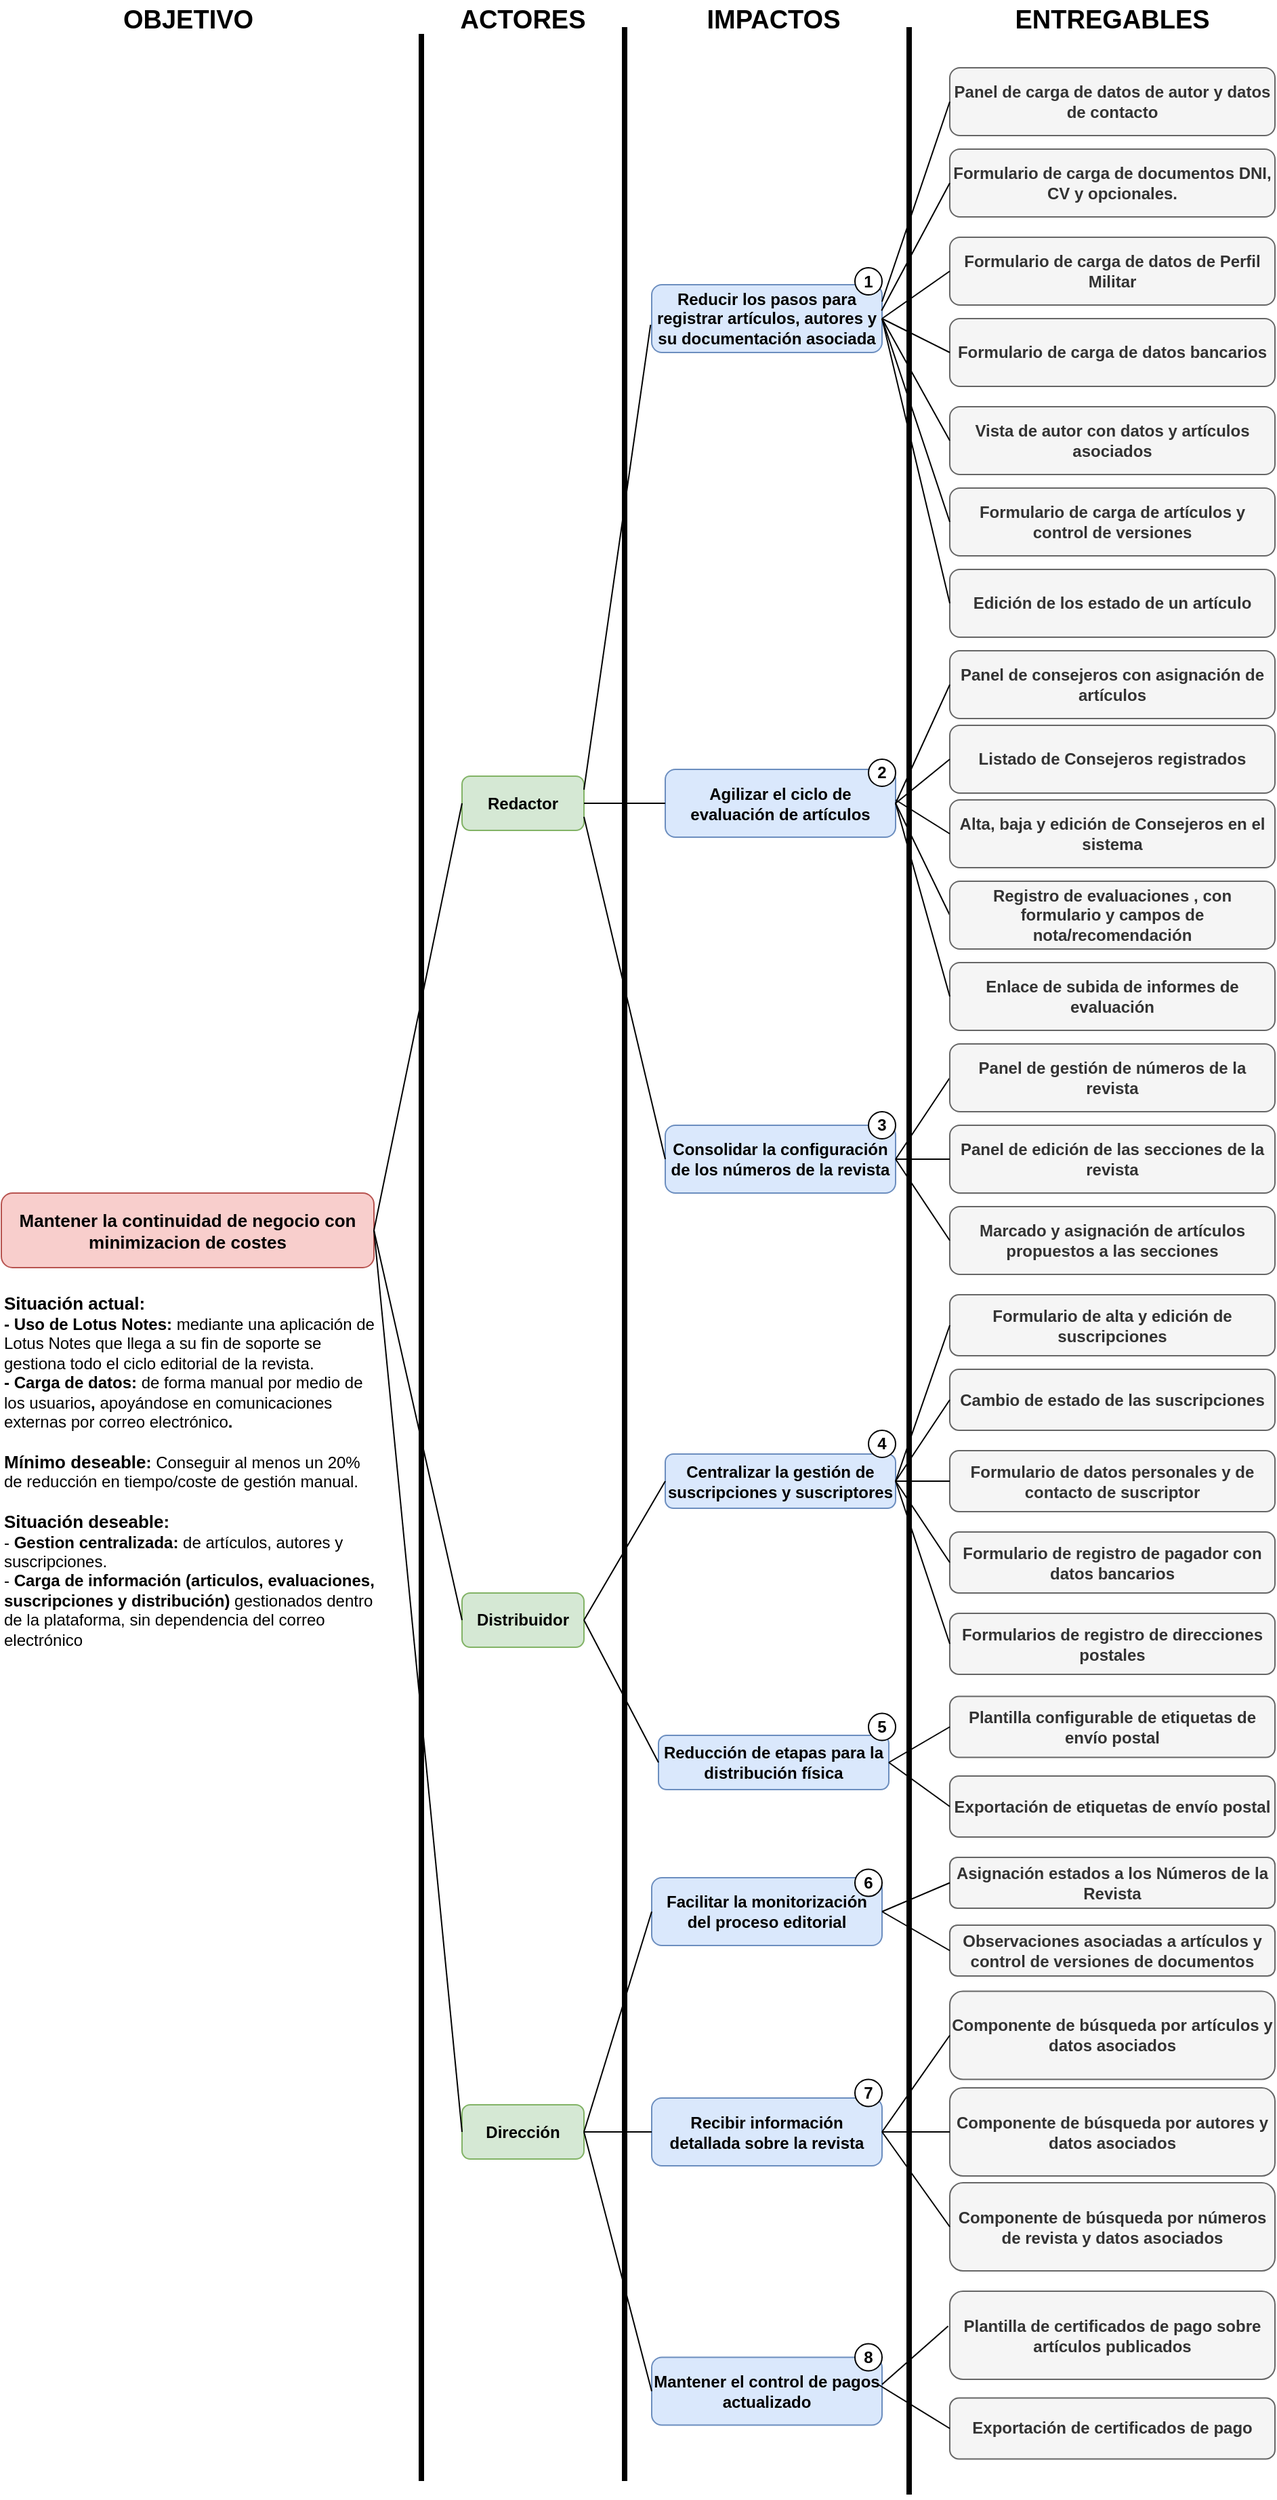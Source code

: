 <mxfile version="28.0.6">
  <diagram name="Página-1" id="cSd-_wRobqRKL74ayYy6">
    <mxGraphModel dx="2593" dy="1747" grid="1" gridSize="10" guides="1" tooltips="1" connect="1" arrows="1" fold="1" page="1" pageScale="1" pageWidth="827" pageHeight="1169" math="0" shadow="0">
      <root>
        <mxCell id="0" />
        <mxCell id="1" parent="0" />
        <mxCell id="NgBLxMBELUggTvaBQ7se-1" value="&lt;b&gt;Mantener la continuidad de negocio con minimizacion de costes&lt;/b&gt;" style="rounded=1;whiteSpace=wrap;html=1;fillColor=#f8cecc;strokeColor=#b85450;fontSize=13;" parent="1" vertex="1">
          <mxGeometry x="380" y="930" width="275" height="55" as="geometry" />
        </mxCell>
        <mxCell id="NgBLxMBELUggTvaBQ7se-2" value="Redactor" style="rounded=1;whiteSpace=wrap;html=1;fontStyle=1;fillColor=#d5e8d4;strokeColor=#82b366;" parent="1" vertex="1">
          <mxGeometry x="720" y="622.5" width="90" height="40" as="geometry" />
        </mxCell>
        <mxCell id="NgBLxMBELUggTvaBQ7se-3" value="Dirección" style="rounded=1;whiteSpace=wrap;html=1;fontStyle=1;fillColor=#d5e8d4;strokeColor=#82b366;" parent="1" vertex="1">
          <mxGeometry x="720" y="1602.5" width="90" height="40" as="geometry" />
        </mxCell>
        <mxCell id="NgBLxMBELUggTvaBQ7se-4" value="Agilizar el ciclo de evaluación de artículos" style="rounded=1;whiteSpace=wrap;html=1;fontStyle=1;fillColor=#dae8fc;strokeColor=#6c8ebf;" parent="1" vertex="1">
          <mxGeometry x="870" y="617.5" width="170" height="50" as="geometry" />
        </mxCell>
        <mxCell id="NgBLxMBELUggTvaBQ7se-5" value="Consolidar la configuración de los números de la revista" style="rounded=1;whiteSpace=wrap;html=1;fontStyle=1;fillColor=#dae8fc;strokeColor=#6c8ebf;" parent="1" vertex="1">
          <mxGeometry x="870" y="880" width="170" height="50" as="geometry" />
        </mxCell>
        <mxCell id="NgBLxMBELUggTvaBQ7se-6" value="Reducir los pasos para registrar artículos, autores y su documentación asociada" style="rounded=1;whiteSpace=wrap;html=1;fontStyle=1;fillColor=#dae8fc;strokeColor=#6c8ebf;" parent="1" vertex="1">
          <mxGeometry x="860" y="260" width="170" height="50" as="geometry" />
        </mxCell>
        <mxCell id="NgBLxMBELUggTvaBQ7se-7" value="Centralizar la gestión de suscripciones y suscriptores" style="rounded=1;whiteSpace=wrap;html=1;fontStyle=1;fillColor=#dae8fc;strokeColor=#6c8ebf;" parent="1" vertex="1">
          <mxGeometry x="870" y="1122.5" width="170" height="40" as="geometry" />
        </mxCell>
        <mxCell id="NgBLxMBELUggTvaBQ7se-8" value="Facilitar la monitorización del proceso editorial" style="rounded=1;whiteSpace=wrap;html=1;fontStyle=1;fillColor=#dae8fc;strokeColor=#6c8ebf;" parent="1" vertex="1">
          <mxGeometry x="860" y="1435" width="170" height="50" as="geometry" />
        </mxCell>
        <mxCell id="NgBLxMBELUggTvaBQ7se-9" value="Recibir información detallada sobre la revista" style="rounded=1;whiteSpace=wrap;html=1;fontStyle=1;fillColor=#dae8fc;strokeColor=#6c8ebf;" parent="1" vertex="1">
          <mxGeometry x="860" y="1597.5" width="170" height="50" as="geometry" />
        </mxCell>
        <mxCell id="NgBLxMBELUggTvaBQ7se-10" value="Panel de&amp;nbsp;carga de datos de autor y datos de contacto" style="rounded=1;whiteSpace=wrap;html=1;fontStyle=1;fillColor=#f5f5f5;fontColor=#333333;strokeColor=#666666;" parent="1" vertex="1">
          <mxGeometry x="1080" y="100" width="240" height="50" as="geometry" />
        </mxCell>
        <mxCell id="NgBLxMBELUggTvaBQ7se-12" value="Formulario de carga de documentos DNI, CV y opcionales." style="rounded=1;whiteSpace=wrap;html=1;fontStyle=1;align=center;fillColor=#f5f5f5;fontColor=#333333;strokeColor=#666666;" parent="1" vertex="1">
          <mxGeometry x="1080" y="160" width="240" height="50" as="geometry" />
        </mxCell>
        <mxCell id="NgBLxMBELUggTvaBQ7se-13" value="Componente de búsqueda por artículos y datos asociados" style="rounded=1;whiteSpace=wrap;html=1;fontStyle=1;fillColor=#f5f5f5;fontColor=#333333;strokeColor=#666666;" parent="1" vertex="1">
          <mxGeometry x="1080" y="1518.75" width="240" height="65" as="geometry" />
        </mxCell>
        <mxCell id="NgBLxMBELUggTvaBQ7se-14" value="Asignación estados a los Números de la Revista" style="rounded=1;whiteSpace=wrap;html=1;fontStyle=1;fillColor=#f5f5f5;fontColor=#333333;strokeColor=#666666;" parent="1" vertex="1">
          <mxGeometry x="1080" y="1420" width="240" height="37.5" as="geometry" />
        </mxCell>
        <mxCell id="NgBLxMBELUggTvaBQ7se-16" value="Distribuidor" style="rounded=1;whiteSpace=wrap;html=1;fontStyle=1;fillColor=#d5e8d4;strokeColor=#82b366;" parent="1" vertex="1">
          <mxGeometry x="720" y="1225" width="90" height="40" as="geometry" />
        </mxCell>
        <mxCell id="NgBLxMBELUggTvaBQ7se-17" value="Formulario de alta y edición de suscripciones" style="rounded=1;whiteSpace=wrap;html=1;fontStyle=1;fillColor=#f5f5f5;fontColor=#333333;strokeColor=#666666;" parent="1" vertex="1">
          <mxGeometry x="1080" y="1005" width="240" height="45" as="geometry" />
        </mxCell>
        <mxCell id="NgBLxMBELUggTvaBQ7se-18" value="" style="endArrow=none;html=1;rounded=0;exitX=1;exitY=0.5;exitDx=0;exitDy=0;entryX=0;entryY=0.5;entryDx=0;entryDy=0;" parent="1" source="NgBLxMBELUggTvaBQ7se-1" target="NgBLxMBELUggTvaBQ7se-2" edge="1">
          <mxGeometry width="50" height="50" relative="1" as="geometry">
            <mxPoint x="900" y="380" as="sourcePoint" />
            <mxPoint x="950" y="330" as="targetPoint" />
          </mxGeometry>
        </mxCell>
        <mxCell id="NgBLxMBELUggTvaBQ7se-19" value="" style="endArrow=none;html=1;rounded=0;exitX=1;exitY=0.25;exitDx=0;exitDy=0;entryX=-0.005;entryY=0.592;entryDx=0;entryDy=0;entryPerimeter=0;" parent="1" source="NgBLxMBELUggTvaBQ7se-2" target="NgBLxMBELUggTvaBQ7se-6" edge="1">
          <mxGeometry width="50" height="50" relative="1" as="geometry">
            <mxPoint x="900" y="380" as="sourcePoint" />
            <mxPoint x="950" y="330" as="targetPoint" />
          </mxGeometry>
        </mxCell>
        <mxCell id="NgBLxMBELUggTvaBQ7se-20" value="" style="endArrow=none;html=1;rounded=0;exitX=1;exitY=0.25;exitDx=0;exitDy=0;entryX=0;entryY=0.5;entryDx=0;entryDy=0;" parent="1" source="NgBLxMBELUggTvaBQ7se-6" target="NgBLxMBELUggTvaBQ7se-10" edge="1">
          <mxGeometry width="50" height="50" relative="1" as="geometry">
            <mxPoint x="900" y="380" as="sourcePoint" />
            <mxPoint x="950" y="330" as="targetPoint" />
          </mxGeometry>
        </mxCell>
        <mxCell id="NgBLxMBELUggTvaBQ7se-21" value="" style="endArrow=none;html=1;rounded=0;exitX=0.998;exitY=0.383;exitDx=0;exitDy=0;entryX=0;entryY=0.5;entryDx=0;entryDy=0;exitPerimeter=0;" parent="1" source="NgBLxMBELUggTvaBQ7se-6" target="NgBLxMBELUggTvaBQ7se-12" edge="1">
          <mxGeometry width="50" height="50" relative="1" as="geometry">
            <mxPoint x="900" y="380" as="sourcePoint" />
            <mxPoint x="950" y="330" as="targetPoint" />
          </mxGeometry>
        </mxCell>
        <mxCell id="NgBLxMBELUggTvaBQ7se-22" value="" style="endArrow=none;html=1;rounded=0;exitX=1;exitY=0.5;exitDx=0;exitDy=0;entryX=0;entryY=0.5;entryDx=0;entryDy=0;" parent="1" source="NgBLxMBELUggTvaBQ7se-9" target="NgBLxMBELUggTvaBQ7se-13" edge="1">
          <mxGeometry width="50" height="50" relative="1" as="geometry">
            <mxPoint x="900" y="1577.5" as="sourcePoint" />
            <mxPoint x="950" y="1527.5" as="targetPoint" />
          </mxGeometry>
        </mxCell>
        <mxCell id="NgBLxMBELUggTvaBQ7se-23" value="" style="endArrow=none;html=1;rounded=0;exitX=1;exitY=0.5;exitDx=0;exitDy=0;entryX=0;entryY=0.5;entryDx=0;entryDy=0;" parent="1" source="NgBLxMBELUggTvaBQ7se-8" target="NgBLxMBELUggTvaBQ7se-14" edge="1">
          <mxGeometry width="50" height="50" relative="1" as="geometry">
            <mxPoint x="900" y="1416.25" as="sourcePoint" />
            <mxPoint x="950" y="1366.25" as="targetPoint" />
          </mxGeometry>
        </mxCell>
        <mxCell id="NgBLxMBELUggTvaBQ7se-24" value="" style="endArrow=none;html=1;rounded=0;exitX=1;exitY=0.5;exitDx=0;exitDy=0;entryX=0;entryY=0.5;entryDx=0;entryDy=0;" parent="1" source="NgBLxMBELUggTvaBQ7se-3" target="NgBLxMBELUggTvaBQ7se-9" edge="1">
          <mxGeometry width="50" height="50" relative="1" as="geometry">
            <mxPoint x="890" y="1047.5" as="sourcePoint" />
            <mxPoint x="940" y="997.5" as="targetPoint" />
          </mxGeometry>
        </mxCell>
        <mxCell id="NgBLxMBELUggTvaBQ7se-25" value="" style="endArrow=none;html=1;rounded=0;exitX=1;exitY=0.5;exitDx=0;exitDy=0;entryX=0;entryY=0.5;entryDx=0;entryDy=0;" parent="1" source="NgBLxMBELUggTvaBQ7se-3" target="NgBLxMBELUggTvaBQ7se-8" edge="1">
          <mxGeometry width="50" height="50" relative="1" as="geometry">
            <mxPoint x="890" y="1047.5" as="sourcePoint" />
            <mxPoint x="940" y="997.5" as="targetPoint" />
          </mxGeometry>
        </mxCell>
        <mxCell id="NgBLxMBELUggTvaBQ7se-26" value="" style="endArrow=none;html=1;rounded=0;exitX=1;exitY=0.5;exitDx=0;exitDy=0;entryX=0;entryY=0.5;entryDx=0;entryDy=0;" parent="1" source="NgBLxMBELUggTvaBQ7se-16" target="NgBLxMBELUggTvaBQ7se-7" edge="1">
          <mxGeometry width="50" height="50" relative="1" as="geometry">
            <mxPoint x="900" y="900" as="sourcePoint" />
            <mxPoint x="950" y="850" as="targetPoint" />
          </mxGeometry>
        </mxCell>
        <mxCell id="NgBLxMBELUggTvaBQ7se-27" value="" style="endArrow=none;html=1;rounded=0;exitX=1;exitY=0.5;exitDx=0;exitDy=0;entryX=0;entryY=0.5;entryDx=0;entryDy=0;" parent="1" source="NgBLxMBELUggTvaBQ7se-7" target="NgBLxMBELUggTvaBQ7se-17" edge="1">
          <mxGeometry width="50" height="50" relative="1" as="geometry">
            <mxPoint x="910" y="1100" as="sourcePoint" />
            <mxPoint x="960" y="1050" as="targetPoint" />
          </mxGeometry>
        </mxCell>
        <mxCell id="NgBLxMBELUggTvaBQ7se-28" value="" style="endArrow=none;html=1;rounded=0;exitX=1;exitY=0.75;exitDx=0;exitDy=0;entryX=0;entryY=0.5;entryDx=0;entryDy=0;" parent="1" source="NgBLxMBELUggTvaBQ7se-2" target="NgBLxMBELUggTvaBQ7se-5" edge="1">
          <mxGeometry width="50" height="50" relative="1" as="geometry">
            <mxPoint x="900" y="380" as="sourcePoint" />
            <mxPoint x="950" y="330" as="targetPoint" />
          </mxGeometry>
        </mxCell>
        <mxCell id="NgBLxMBELUggTvaBQ7se-29" value="" style="endArrow=none;html=1;rounded=0;exitX=1;exitY=0.5;exitDx=0;exitDy=0;entryX=0;entryY=0.5;entryDx=0;entryDy=0;" parent="1" source="NgBLxMBELUggTvaBQ7se-5" target="pvU-2DZ_yvHuzhMmbwo7-5" edge="1">
          <mxGeometry width="50" height="50" relative="1" as="geometry">
            <mxPoint x="910" y="1100" as="sourcePoint" />
            <mxPoint x="1090.0" y="1030" as="targetPoint" />
          </mxGeometry>
        </mxCell>
        <mxCell id="NgBLxMBELUggTvaBQ7se-30" value="" style="endArrow=none;html=1;rounded=0;exitX=1;exitY=0.5;exitDx=0;exitDy=0;entryX=0;entryY=0.5;entryDx=0;entryDy=0;" parent="1" source="NgBLxMBELUggTvaBQ7se-4" target="pvU-2DZ_yvHuzhMmbwo7-15" edge="1">
          <mxGeometry width="50" height="50" relative="1" as="geometry">
            <mxPoint x="910" y="740" as="sourcePoint" />
            <mxPoint x="1090.0" y="610" as="targetPoint" />
          </mxGeometry>
        </mxCell>
        <mxCell id="NgBLxMBELUggTvaBQ7se-31" value="" style="endArrow=none;html=1;rounded=0;exitX=1;exitY=0.5;exitDx=0;exitDy=0;entryX=0;entryY=0.5;entryDx=0;entryDy=0;" parent="1" source="NgBLxMBELUggTvaBQ7se-1" target="NgBLxMBELUggTvaBQ7se-16" edge="1">
          <mxGeometry width="50" height="50" relative="1" as="geometry">
            <mxPoint x="900" y="380" as="sourcePoint" />
            <mxPoint x="950" y="330" as="targetPoint" />
          </mxGeometry>
        </mxCell>
        <mxCell id="NgBLxMBELUggTvaBQ7se-32" value="" style="endArrow=none;html=1;rounded=0;exitX=1;exitY=0.5;exitDx=0;exitDy=0;entryX=0;entryY=0.5;entryDx=0;entryDy=0;" parent="1" source="NgBLxMBELUggTvaBQ7se-1" target="NgBLxMBELUggTvaBQ7se-3" edge="1">
          <mxGeometry width="50" height="50" relative="1" as="geometry">
            <mxPoint x="900" y="380" as="sourcePoint" />
            <mxPoint x="950" y="330" as="targetPoint" />
          </mxGeometry>
        </mxCell>
        <mxCell id="NgBLxMBELUggTvaBQ7se-33" value="ACTORES" style="text;html=1;align=center;verticalAlign=middle;whiteSpace=wrap;rounded=0;fontSize=19;fontStyle=1" parent="1" vertex="1">
          <mxGeometry x="735" y="50" width="60" height="30" as="geometry" />
        </mxCell>
        <mxCell id="NgBLxMBELUggTvaBQ7se-34" value="IMPACTOS" style="text;html=1;align=center;verticalAlign=middle;whiteSpace=wrap;rounded=0;fontSize=19;fontStyle=1" parent="1" vertex="1">
          <mxGeometry x="920" y="50" width="60" height="30" as="geometry" />
        </mxCell>
        <mxCell id="NgBLxMBELUggTvaBQ7se-35" value="ENTREGABLES" style="text;html=1;align=center;verticalAlign=middle;whiteSpace=wrap;rounded=0;fontSize=19;fontStyle=1" parent="1" vertex="1">
          <mxGeometry x="1170" y="50" width="60" height="30" as="geometry" />
        </mxCell>
        <mxCell id="NgBLxMBELUggTvaBQ7se-36" value="OBJETIVO" style="text;html=1;align=center;verticalAlign=middle;whiteSpace=wrap;rounded=0;fontSize=19;fontStyle=1" parent="1" vertex="1">
          <mxGeometry x="487.5" y="50" width="60" height="30" as="geometry" />
        </mxCell>
        <mxCell id="NgBLxMBELUggTvaBQ7se-37" value="" style="endArrow=none;html=1;rounded=0;exitX=1;exitY=0.5;exitDx=0;exitDy=0;entryX=0;entryY=0.5;entryDx=0;entryDy=0;" parent="1" source="NgBLxMBELUggTvaBQ7se-2" target="NgBLxMBELUggTvaBQ7se-4" edge="1">
          <mxGeometry width="50" height="50" relative="1" as="geometry">
            <mxPoint x="900" y="380" as="sourcePoint" />
            <mxPoint x="950" y="330" as="targetPoint" />
          </mxGeometry>
        </mxCell>
        <mxCell id="NgBLxMBELUggTvaBQ7se-38" value="" style="endArrow=none;html=1;rounded=0;strokeWidth=4;" parent="1" edge="1">
          <mxGeometry width="50" height="50" relative="1" as="geometry">
            <mxPoint x="690" y="1880" as="sourcePoint" />
            <mxPoint x="690" y="75" as="targetPoint" />
          </mxGeometry>
        </mxCell>
        <mxCell id="NgBLxMBELUggTvaBQ7se-39" value="" style="endArrow=none;html=1;rounded=0;strokeWidth=4;" parent="1" edge="1">
          <mxGeometry width="50" height="50" relative="1" as="geometry">
            <mxPoint x="840" y="1880" as="sourcePoint" />
            <mxPoint x="840" y="70" as="targetPoint" />
          </mxGeometry>
        </mxCell>
        <mxCell id="NgBLxMBELUggTvaBQ7se-40" value="" style="endArrow=none;html=1;rounded=0;strokeWidth=4;" parent="1" edge="1">
          <mxGeometry width="50" height="50" relative="1" as="geometry">
            <mxPoint x="1050" y="1890" as="sourcePoint" />
            <mxPoint x="1050" y="70" as="targetPoint" />
          </mxGeometry>
        </mxCell>
        <mxCell id="NgBLxMBELUggTvaBQ7se-41" value="&lt;div&gt;&lt;b&gt;&lt;br&gt;&lt;/b&gt;&lt;/div&gt;&lt;div style=&quot;font-weight: bold;&quot;&gt;&lt;b&gt;&lt;font style=&quot;font-size: 13px;&quot;&gt;Situación actual:&lt;/font&gt;&lt;/b&gt;&lt;/div&gt;&lt;div style=&quot;&quot;&gt;&lt;b style=&quot;background-color: transparent; color: light-dark(rgb(0, 0, 0), rgb(255, 255, 255));&quot;&gt;- Uso de Lotus Notes: &lt;/b&gt;&lt;span style=&quot;background-color: transparent; color: light-dark(rgb(0, 0, 0), rgb(255, 255, 255));&quot;&gt;mediante una aplicación de Lotus Notes que llega a su fin de soporte se gestiona todo el ciclo editorial de la revista.&lt;/span&gt;&lt;br&gt;&lt;b style=&quot;background-color: transparent; color: light-dark(rgb(0, 0, 0), rgb(255, 255, 255));&quot;&gt;- Carga de datos: &lt;/b&gt;&lt;span style=&quot;background-color: transparent; color: light-dark(rgb(0, 0, 0), rgb(255, 255, 255));&quot;&gt;de forma manual por medio de los usuarios&lt;/span&gt;&lt;b style=&quot;background-color: transparent; color: light-dark(rgb(0, 0, 0), rgb(255, 255, 255));&quot;&gt;,&amp;nbsp;&lt;/b&gt;&lt;span style=&quot;background-color: transparent; color: light-dark(rgb(0, 0, 0), rgb(255, 255, 255));&quot;&gt;apoyándose en comunicaciones externas por correo electrónico&lt;/span&gt;&lt;b style=&quot;background-color: transparent; color: light-dark(rgb(0, 0, 0), rgb(255, 255, 255));&quot;&gt;.&lt;/b&gt;&lt;/div&gt;&lt;div style=&quot;&quot;&gt;&lt;span style=&quot;background-color: transparent; color: light-dark(rgb(0, 0, 0), rgb(255, 255, 255));&quot;&gt;&lt;br&gt;&lt;/span&gt;&lt;/div&gt;&lt;b&gt;&lt;font style=&quot;font-size: 13px;&quot;&gt;Mínimo deseable&lt;/font&gt;:&lt;/b&gt;&amp;nbsp;Conseguir al menos un &lt;span data-end=&quot;1153&quot; data-start=&quot;1099&quot;&gt;20% de reducción en tiempo/coste de gestión manual&lt;/span&gt;.&lt;div&gt;&lt;br&gt;&lt;div&gt;&lt;b&gt;&lt;font style=&quot;font-size: 13px;&quot;&gt;Situación deseable:&lt;/font&gt;&lt;/b&gt;&lt;/div&gt;&lt;div&gt;&lt;span style=&quot;background-color: transparent; color: light-dark(rgb(0, 0, 0), rgb(255, 255, 255));&quot;&gt;- &lt;b&gt;Gestion centralizada:&lt;/b&gt; de artículos, autores y suscripciones.&lt;/span&gt;&lt;br&gt;&lt;span style=&quot;background-color: transparent; color: light-dark(rgb(0, 0, 0), rgb(255, 255, 255));&quot;&gt;-&amp;nbsp;&lt;/span&gt;&lt;span style=&quot;background-color: transparent; color: light-dark(rgb(0, 0, 0), rgb(255, 255, 255));&quot;&gt;&lt;b&gt;Carga de información (articulos, evaluaciones, suscripciones y distribución)&lt;/b&gt; gestionados dentro de la plataforma, sin dependencia del correo electrónico&lt;/span&gt;&lt;br&gt;&lt;/div&gt;&lt;/div&gt;" style="text;html=1;align=left;verticalAlign=middle;whiteSpace=wrap;rounded=0;" parent="1" vertex="1">
          <mxGeometry x="380" y="1000" width="280" height="255" as="geometry" />
        </mxCell>
        <mxCell id="NgBLxMBELUggTvaBQ7se-42" value="&lt;b&gt;&lt;font&gt;4&lt;/font&gt;&lt;/b&gt;" style="ellipse;whiteSpace=wrap;html=1;" parent="1" vertex="1">
          <mxGeometry x="1020" y="1105" width="20" height="20" as="geometry" />
        </mxCell>
        <mxCell id="NgBLxMBELUggTvaBQ7se-43" value="&lt;b&gt;&lt;font&gt;1&lt;/font&gt;&lt;/b&gt;" style="ellipse;whiteSpace=wrap;html=1;" parent="1" vertex="1">
          <mxGeometry x="1010" y="247.5" width="20" height="20" as="geometry" />
        </mxCell>
        <mxCell id="NgBLxMBELUggTvaBQ7se-44" value="&lt;b&gt;&lt;font&gt;2&lt;/font&gt;&lt;/b&gt;" style="ellipse;whiteSpace=wrap;html=1;" parent="1" vertex="1">
          <mxGeometry x="1020" y="610" width="20" height="20" as="geometry" />
        </mxCell>
        <mxCell id="NgBLxMBELUggTvaBQ7se-45" value="&lt;b&gt;&lt;font&gt;3&lt;/font&gt;&lt;/b&gt;" style="ellipse;whiteSpace=wrap;html=1;" parent="1" vertex="1">
          <mxGeometry x="1020" y="870" width="20" height="20" as="geometry" />
        </mxCell>
        <mxCell id="NgBLxMBELUggTvaBQ7se-46" value="&lt;b&gt;&lt;font&gt;6&lt;/font&gt;&lt;/b&gt;" style="ellipse;whiteSpace=wrap;html=1;" parent="1" vertex="1">
          <mxGeometry x="1010" y="1428.75" width="20" height="20" as="geometry" />
        </mxCell>
        <mxCell id="NgBLxMBELUggTvaBQ7se-47" value="&lt;b&gt;7&lt;/b&gt;" style="ellipse;whiteSpace=wrap;html=1;" parent="1" vertex="1">
          <mxGeometry x="1010" y="1583.75" width="20" height="20" as="geometry" />
        </mxCell>
        <mxCell id="NgBLxMBELUggTvaBQ7se-48" value="Reducción de etapas para la distribución física" style="rounded=1;whiteSpace=wrap;html=1;fontStyle=1;fillColor=#dae8fc;strokeColor=#6c8ebf;" parent="1" vertex="1">
          <mxGeometry x="865" y="1330" width="170" height="40" as="geometry" />
        </mxCell>
        <mxCell id="NgBLxMBELUggTvaBQ7se-49" value="&lt;b&gt;&lt;font&gt;5&lt;/font&gt;&lt;/b&gt;" style="ellipse;whiteSpace=wrap;html=1;" parent="1" vertex="1">
          <mxGeometry x="1020" y="1313.75" width="20" height="20" as="geometry" />
        </mxCell>
        <mxCell id="NgBLxMBELUggTvaBQ7se-50" value="" style="endArrow=none;html=1;rounded=0;exitX=1;exitY=0.5;exitDx=0;exitDy=0;entryX=0;entryY=0.5;entryDx=0;entryDy=0;" parent="1" source="NgBLxMBELUggTvaBQ7se-16" target="NgBLxMBELUggTvaBQ7se-48" edge="1">
          <mxGeometry width="50" height="50" relative="1" as="geometry">
            <mxPoint x="1360" y="1040" as="sourcePoint" />
            <mxPoint x="1410" y="990" as="targetPoint" />
          </mxGeometry>
        </mxCell>
        <mxCell id="NgBLxMBELUggTvaBQ7se-51" value="Plantilla configurable de etiquetas de envío postal" style="rounded=1;whiteSpace=wrap;html=1;fontStyle=1;fillColor=#f5f5f5;fontColor=#333333;strokeColor=#666666;" parent="1" vertex="1">
          <mxGeometry x="1080" y="1301.25" width="240" height="45" as="geometry" />
        </mxCell>
        <mxCell id="NgBLxMBELUggTvaBQ7se-52" value="" style="endArrow=none;html=1;rounded=0;exitX=1;exitY=0.5;exitDx=0;exitDy=0;entryX=0;entryY=0.5;entryDx=0;entryDy=0;" parent="1" source="NgBLxMBELUggTvaBQ7se-48" target="NgBLxMBELUggTvaBQ7se-51" edge="1">
          <mxGeometry width="50" height="50" relative="1" as="geometry">
            <mxPoint x="1070" y="1328.75" as="sourcePoint" />
            <mxPoint x="1120" y="1328.75" as="targetPoint" />
          </mxGeometry>
        </mxCell>
        <mxCell id="NgBLxMBELUggTvaBQ7se-53" value="Plantilla de certificados de pago sobre artículos publicados" style="rounded=1;whiteSpace=wrap;html=1;fontStyle=1;fillColor=#f5f5f5;fontColor=#333333;strokeColor=#666666;" parent="1" vertex="1">
          <mxGeometry x="1080" y="1740" width="240" height="65" as="geometry" />
        </mxCell>
        <mxCell id="NgBLxMBELUggTvaBQ7se-54" value="Mantener el control de pagos actualizado" style="rounded=1;whiteSpace=wrap;html=1;fontStyle=1;fillColor=#dae8fc;strokeColor=#6c8ebf;" parent="1" vertex="1">
          <mxGeometry x="860" y="1788.75" width="170" height="50" as="geometry" />
        </mxCell>
        <mxCell id="NgBLxMBELUggTvaBQ7se-55" value="" style="endArrow=none;html=1;rounded=0;exitX=1;exitY=0.5;exitDx=0;exitDy=0;entryX=0;entryY=0.5;entryDx=0;entryDy=0;" parent="1" source="NgBLxMBELUggTvaBQ7se-3" target="NgBLxMBELUggTvaBQ7se-54" edge="1">
          <mxGeometry width="50" height="50" relative="1" as="geometry">
            <mxPoint x="810" y="1393.25" as="sourcePoint" />
            <mxPoint x="860" y="1331.25" as="targetPoint" />
          </mxGeometry>
        </mxCell>
        <mxCell id="NgBLxMBELUggTvaBQ7se-56" value="&lt;b&gt;8&lt;/b&gt;" style="ellipse;whiteSpace=wrap;html=1;" parent="1" vertex="1">
          <mxGeometry x="1010" y="1778.75" width="20" height="20" as="geometry" />
        </mxCell>
        <mxCell id="pvU-2DZ_yvHuzhMmbwo7-2" value="" style="endArrow=none;html=1;rounded=0;entryX=-0.005;entryY=0.397;entryDx=0;entryDy=0;entryPerimeter=0;" parent="1" target="NgBLxMBELUggTvaBQ7se-53" edge="1">
          <mxGeometry width="50" height="50" relative="1" as="geometry">
            <mxPoint x="1030" y="1808.75" as="sourcePoint" />
            <mxPoint x="1110" y="1760" as="targetPoint" />
          </mxGeometry>
        </mxCell>
        <mxCell id="pvU-2DZ_yvHuzhMmbwo7-5" value="Panel de gestión de números de la revista" style="rounded=1;whiteSpace=wrap;html=1;fontStyle=1;align=center;fillColor=#f5f5f5;fontColor=#333333;strokeColor=#666666;" parent="1" vertex="1">
          <mxGeometry x="1080" y="820" width="240" height="50" as="geometry" />
        </mxCell>
        <mxCell id="pvU-2DZ_yvHuzhMmbwo7-6" value="Formulario de carga de datos de Perfil Militar" style="rounded=1;whiteSpace=wrap;html=1;fontStyle=1;align=center;fillColor=#f5f5f5;fontColor=#333333;strokeColor=#666666;" parent="1" vertex="1">
          <mxGeometry x="1080" y="225" width="240" height="50" as="geometry" />
        </mxCell>
        <mxCell id="pvU-2DZ_yvHuzhMmbwo7-8" value="" style="endArrow=none;html=1;rounded=0;entryX=0;entryY=0.5;entryDx=0;entryDy=0;exitX=1;exitY=0.5;exitDx=0;exitDy=0;" parent="1" source="NgBLxMBELUggTvaBQ7se-6" target="pvU-2DZ_yvHuzhMmbwo7-6" edge="1">
          <mxGeometry width="50" height="50" relative="1" as="geometry">
            <mxPoint x="1030" y="300" as="sourcePoint" />
            <mxPoint x="1150" y="280" as="targetPoint" />
          </mxGeometry>
        </mxCell>
        <mxCell id="pvU-2DZ_yvHuzhMmbwo7-9" value="Formulario de carga de datos bancarios" style="rounded=1;whiteSpace=wrap;html=1;fontStyle=1;align=center;fillColor=#f5f5f5;fontColor=#333333;strokeColor=#666666;" parent="1" vertex="1">
          <mxGeometry x="1080" y="285" width="240" height="50" as="geometry" />
        </mxCell>
        <mxCell id="pvU-2DZ_yvHuzhMmbwo7-10" value="Vista de autor con datos y artículos asociados" style="rounded=1;whiteSpace=wrap;html=1;fontStyle=1;align=center;fillColor=#f5f5f5;fontColor=#333333;strokeColor=#666666;" parent="1" vertex="1">
          <mxGeometry x="1080" y="350" width="240" height="50" as="geometry" />
        </mxCell>
        <mxCell id="pvU-2DZ_yvHuzhMmbwo7-11" value="Formulario de carga de artículos y control de versiones" style="rounded=1;whiteSpace=wrap;html=1;fontStyle=1;align=center;fillColor=#f5f5f5;fontColor=#333333;strokeColor=#666666;" parent="1" vertex="1">
          <mxGeometry x="1080" y="410" width="240" height="50" as="geometry" />
        </mxCell>
        <mxCell id="pvU-2DZ_yvHuzhMmbwo7-12" value="Edición de los estado de un artículo" style="rounded=1;whiteSpace=wrap;html=1;fontStyle=1;align=center;fillColor=#f5f5f5;fontColor=#333333;strokeColor=#666666;" parent="1" vertex="1">
          <mxGeometry x="1080" y="470" width="240" height="50" as="geometry" />
        </mxCell>
        <mxCell id="pvU-2DZ_yvHuzhMmbwo7-13" value="Panel de consejeros con asignación de artículos" style="rounded=1;whiteSpace=wrap;html=1;fontStyle=1;align=center;fillColor=#f5f5f5;fontColor=#333333;strokeColor=#666666;" parent="1" vertex="1">
          <mxGeometry x="1080" y="530" width="240" height="50" as="geometry" />
        </mxCell>
        <mxCell id="pvU-2DZ_yvHuzhMmbwo7-14" value="" style="endArrow=none;html=1;rounded=0;entryX=0;entryY=0.5;entryDx=0;entryDy=0;exitX=1;exitY=0.5;exitDx=0;exitDy=0;" parent="1" source="NgBLxMBELUggTvaBQ7se-4" target="pvU-2DZ_yvHuzhMmbwo7-13" edge="1">
          <mxGeometry width="50" height="50" relative="1" as="geometry">
            <mxPoint x="1140" y="495" as="sourcePoint" />
            <mxPoint x="1190" y="460" as="targetPoint" />
          </mxGeometry>
        </mxCell>
        <mxCell id="pvU-2DZ_yvHuzhMmbwo7-15" value="Registro de evaluaciones , con formulario y campos de nota/recomendación" style="rounded=1;whiteSpace=wrap;html=1;fontStyle=1;align=center;fillColor=#f5f5f5;fontColor=#333333;strokeColor=#666666;" parent="1" vertex="1">
          <mxGeometry x="1080" y="700" width="240" height="50" as="geometry" />
        </mxCell>
        <mxCell id="pvU-2DZ_yvHuzhMmbwo7-16" value="Enlace de subida de informes de evaluación" style="rounded=1;whiteSpace=wrap;html=1;fontStyle=1;align=center;fillColor=#f5f5f5;fontColor=#333333;strokeColor=#666666;" parent="1" vertex="1">
          <mxGeometry x="1080" y="760" width="240" height="50" as="geometry" />
        </mxCell>
        <mxCell id="pvU-2DZ_yvHuzhMmbwo7-18" value="" style="endArrow=none;html=1;rounded=0;entryX=0;entryY=0.5;entryDx=0;entryDy=0;exitX=1;exitY=0.5;exitDx=0;exitDy=0;" parent="1" source="NgBLxMBELUggTvaBQ7se-4" target="pvU-2DZ_yvHuzhMmbwo7-16" edge="1">
          <mxGeometry width="50" height="50" relative="1" as="geometry">
            <mxPoint x="1030" y="735" as="sourcePoint" />
            <mxPoint x="1070" y="680" as="targetPoint" />
          </mxGeometry>
        </mxCell>
        <mxCell id="pvU-2DZ_yvHuzhMmbwo7-19" value="" style="endArrow=none;html=1;rounded=0;entryX=0;entryY=0.5;entryDx=0;entryDy=0;exitX=1;exitY=0.5;exitDx=0;exitDy=0;" parent="1" source="NgBLxMBELUggTvaBQ7se-6" target="pvU-2DZ_yvHuzhMmbwo7-9" edge="1">
          <mxGeometry width="50" height="50" relative="1" as="geometry">
            <mxPoint x="1190" y="665" as="sourcePoint" />
            <mxPoint x="1230" y="610" as="targetPoint" />
          </mxGeometry>
        </mxCell>
        <mxCell id="pvU-2DZ_yvHuzhMmbwo7-20" value="" style="endArrow=none;html=1;rounded=0;entryX=0;entryY=0.5;entryDx=0;entryDy=0;exitX=1;exitY=0.5;exitDx=0;exitDy=0;" parent="1" source="NgBLxMBELUggTvaBQ7se-6" target="pvU-2DZ_yvHuzhMmbwo7-10" edge="1">
          <mxGeometry width="50" height="50" relative="1" as="geometry">
            <mxPoint x="1180" y="665" as="sourcePoint" />
            <mxPoint x="1220" y="610" as="targetPoint" />
          </mxGeometry>
        </mxCell>
        <mxCell id="pvU-2DZ_yvHuzhMmbwo7-21" value="" style="endArrow=none;html=1;rounded=0;entryX=0;entryY=0.5;entryDx=0;entryDy=0;exitX=1;exitY=0.5;exitDx=0;exitDy=0;" parent="1" source="NgBLxMBELUggTvaBQ7se-6" target="pvU-2DZ_yvHuzhMmbwo7-11" edge="1">
          <mxGeometry width="50" height="50" relative="1" as="geometry">
            <mxPoint x="1140" y="635" as="sourcePoint" />
            <mxPoint x="1180" y="580" as="targetPoint" />
          </mxGeometry>
        </mxCell>
        <mxCell id="pvU-2DZ_yvHuzhMmbwo7-22" value="" style="endArrow=none;html=1;rounded=0;entryX=0;entryY=0.5;entryDx=0;entryDy=0;exitX=1;exitY=0.5;exitDx=0;exitDy=0;" parent="1" source="NgBLxMBELUggTvaBQ7se-6" target="pvU-2DZ_yvHuzhMmbwo7-12" edge="1">
          <mxGeometry width="50" height="50" relative="1" as="geometry">
            <mxPoint x="1150" y="615" as="sourcePoint" />
            <mxPoint x="1190" y="560" as="targetPoint" />
          </mxGeometry>
        </mxCell>
        <mxCell id="pvU-2DZ_yvHuzhMmbwo7-23" value="Listado de Consejeros registrados" style="rounded=1;whiteSpace=wrap;html=1;fontStyle=1;align=center;fillColor=#f5f5f5;fontColor=#333333;strokeColor=#666666;" parent="1" vertex="1">
          <mxGeometry x="1080" y="585" width="240" height="50" as="geometry" />
        </mxCell>
        <mxCell id="pvU-2DZ_yvHuzhMmbwo7-24" value="" style="endArrow=none;html=1;rounded=0;entryX=0;entryY=0.5;entryDx=0;entryDy=0;exitX=1;exitY=0.5;exitDx=0;exitDy=0;" parent="1" source="NgBLxMBELUggTvaBQ7se-4" target="pvU-2DZ_yvHuzhMmbwo7-23" edge="1">
          <mxGeometry width="50" height="50" relative="1" as="geometry">
            <mxPoint x="1040" y="610" as="sourcePoint" />
            <mxPoint x="1410" y="630" as="targetPoint" />
          </mxGeometry>
        </mxCell>
        <mxCell id="pvU-2DZ_yvHuzhMmbwo7-25" value="Alta, baja y edición de Consejeros en el sistema" style="rounded=1;whiteSpace=wrap;html=1;fontStyle=1;align=center;fillColor=#f5f5f5;fontColor=#333333;strokeColor=#666666;" parent="1" vertex="1">
          <mxGeometry x="1080" y="640" width="240" height="50" as="geometry" />
        </mxCell>
        <mxCell id="pvU-2DZ_yvHuzhMmbwo7-26" value="Marcado y asignación de artículos propuestos a las secciones" style="rounded=1;whiteSpace=wrap;html=1;fontStyle=1;align=center;fillColor=#f5f5f5;fontColor=#333333;strokeColor=#666666;" parent="1" vertex="1">
          <mxGeometry x="1080" y="940" width="240" height="50" as="geometry" />
        </mxCell>
        <mxCell id="pvU-2DZ_yvHuzhMmbwo7-27" value="Panel de edición de las secciones de la revista" style="rounded=1;whiteSpace=wrap;html=1;fontStyle=1;align=center;fillColor=#f5f5f5;fontColor=#333333;strokeColor=#666666;" parent="1" vertex="1">
          <mxGeometry x="1080" y="880" width="240" height="50" as="geometry" />
        </mxCell>
        <mxCell id="pvU-2DZ_yvHuzhMmbwo7-28" value="" style="endArrow=none;html=1;rounded=0;exitX=1;exitY=0.5;exitDx=0;exitDy=0;" parent="1" source="NgBLxMBELUggTvaBQ7se-5" target="pvU-2DZ_yvHuzhMmbwo7-27" edge="1">
          <mxGeometry width="50" height="50" relative="1" as="geometry">
            <mxPoint x="1090" y="1070" as="sourcePoint" />
            <mxPoint x="1130" y="1010" as="targetPoint" />
          </mxGeometry>
        </mxCell>
        <mxCell id="pvU-2DZ_yvHuzhMmbwo7-29" value="" style="endArrow=none;html=1;rounded=0;exitX=1;exitY=0.5;exitDx=0;exitDy=0;entryX=0;entryY=0.5;entryDx=0;entryDy=0;" parent="1" source="NgBLxMBELUggTvaBQ7se-5" target="pvU-2DZ_yvHuzhMmbwo7-26" edge="1">
          <mxGeometry width="50" height="50" relative="1" as="geometry">
            <mxPoint x="1130" y="1090" as="sourcePoint" />
            <mxPoint x="1170" y="1030" as="targetPoint" />
          </mxGeometry>
        </mxCell>
        <mxCell id="pvU-2DZ_yvHuzhMmbwo7-30" value="" style="endArrow=none;html=1;rounded=0;entryX=0;entryY=0.5;entryDx=0;entryDy=0;" parent="1" target="pvU-2DZ_yvHuzhMmbwo7-25" edge="1">
          <mxGeometry width="50" height="50" relative="1" as="geometry">
            <mxPoint x="1040" y="640" as="sourcePoint" />
            <mxPoint x="1450" y="670" as="targetPoint" />
          </mxGeometry>
        </mxCell>
        <mxCell id="pvU-2DZ_yvHuzhMmbwo7-31" value="Cambio de estado de las suscripciones" style="rounded=1;whiteSpace=wrap;html=1;fontStyle=1;fillColor=#f5f5f5;fontColor=#333333;strokeColor=#666666;" parent="1" vertex="1">
          <mxGeometry x="1080" y="1060" width="240" height="45" as="geometry" />
        </mxCell>
        <mxCell id="pvU-2DZ_yvHuzhMmbwo7-32" value="" style="endArrow=none;html=1;rounded=0;exitX=1;exitY=0.5;exitDx=0;exitDy=0;entryX=0;entryY=0.5;entryDx=0;entryDy=0;" parent="1" source="NgBLxMBELUggTvaBQ7se-7" target="pvU-2DZ_yvHuzhMmbwo7-31" edge="1">
          <mxGeometry width="50" height="50" relative="1" as="geometry">
            <mxPoint x="1130" y="1212" as="sourcePoint" />
            <mxPoint x="1170" y="1150" as="targetPoint" />
          </mxGeometry>
        </mxCell>
        <mxCell id="pvU-2DZ_yvHuzhMmbwo7-33" value="Formulario de datos personales y de contacto de suscriptor" style="rounded=1;whiteSpace=wrap;html=1;fontStyle=1;fillColor=#f5f5f5;fontColor=#333333;strokeColor=#666666;" parent="1" vertex="1">
          <mxGeometry x="1080" y="1120" width="240" height="45" as="geometry" />
        </mxCell>
        <mxCell id="pvU-2DZ_yvHuzhMmbwo7-34" value="Formulario de registro de pagador con datos bancarios" style="rounded=1;whiteSpace=wrap;html=1;fontStyle=1;fillColor=#f5f5f5;fontColor=#333333;strokeColor=#666666;" parent="1" vertex="1">
          <mxGeometry x="1080" y="1180" width="240" height="45" as="geometry" />
        </mxCell>
        <mxCell id="pvU-2DZ_yvHuzhMmbwo7-35" value="Formularios de registro de direcciones postales" style="rounded=1;whiteSpace=wrap;html=1;fontStyle=1;fillColor=#f5f5f5;fontColor=#333333;strokeColor=#666666;" parent="1" vertex="1">
          <mxGeometry x="1080" y="1240" width="240" height="45" as="geometry" />
        </mxCell>
        <mxCell id="pvU-2DZ_yvHuzhMmbwo7-36" value="" style="endArrow=none;html=1;rounded=0;exitX=0;exitY=0.5;exitDx=0;exitDy=0;entryX=1;entryY=0.5;entryDx=0;entryDy=0;" parent="1" source="pvU-2DZ_yvHuzhMmbwo7-33" target="NgBLxMBELUggTvaBQ7se-7" edge="1">
          <mxGeometry width="50" height="50" relative="1" as="geometry">
            <mxPoint x="980" y="1232" as="sourcePoint" />
            <mxPoint x="1020" y="1170" as="targetPoint" />
          </mxGeometry>
        </mxCell>
        <mxCell id="pvU-2DZ_yvHuzhMmbwo7-37" value="" style="endArrow=none;html=1;rounded=0;exitX=0;exitY=0.5;exitDx=0;exitDy=0;entryX=1;entryY=0.5;entryDx=0;entryDy=0;" parent="1" source="pvU-2DZ_yvHuzhMmbwo7-34" target="NgBLxMBELUggTvaBQ7se-7" edge="1">
          <mxGeometry width="50" height="50" relative="1" as="geometry">
            <mxPoint x="980" y="1242" as="sourcePoint" />
            <mxPoint x="1020" y="1180" as="targetPoint" />
          </mxGeometry>
        </mxCell>
        <mxCell id="pvU-2DZ_yvHuzhMmbwo7-38" value="" style="endArrow=none;html=1;rounded=0;exitX=0;exitY=0.5;exitDx=0;exitDy=0;entryX=1;entryY=0.5;entryDx=0;entryDy=0;" parent="1" source="pvU-2DZ_yvHuzhMmbwo7-35" target="NgBLxMBELUggTvaBQ7se-7" edge="1">
          <mxGeometry width="50" height="50" relative="1" as="geometry">
            <mxPoint x="990" y="1282" as="sourcePoint" />
            <mxPoint x="1030" y="1220" as="targetPoint" />
          </mxGeometry>
        </mxCell>
        <mxCell id="pvU-2DZ_yvHuzhMmbwo7-39" value="Exportación de etiquetas de envío postal" style="rounded=1;whiteSpace=wrap;html=1;fontStyle=1;fillColor=#f5f5f5;fontColor=#333333;strokeColor=#666666;" parent="1" vertex="1">
          <mxGeometry x="1080" y="1360" width="240" height="45" as="geometry" />
        </mxCell>
        <mxCell id="pvU-2DZ_yvHuzhMmbwo7-40" value="" style="endArrow=none;html=1;rounded=0;exitX=1;exitY=0.5;exitDx=0;exitDy=0;entryX=0;entryY=0.5;entryDx=0;entryDy=0;" parent="1" source="NgBLxMBELUggTvaBQ7se-48" target="pvU-2DZ_yvHuzhMmbwo7-39" edge="1">
          <mxGeometry width="50" height="50" relative="1" as="geometry">
            <mxPoint x="980" y="1380" as="sourcePoint" />
            <mxPoint x="1020" y="1380" as="targetPoint" />
          </mxGeometry>
        </mxCell>
        <mxCell id="pvU-2DZ_yvHuzhMmbwo7-41" value="Observaciones asociadas a artículos y control de versiones de documentos" style="rounded=1;whiteSpace=wrap;html=1;fontStyle=1;fillColor=#f5f5f5;fontColor=#333333;strokeColor=#666666;" parent="1" vertex="1">
          <mxGeometry x="1080" y="1470" width="240" height="37.5" as="geometry" />
        </mxCell>
        <mxCell id="pvU-2DZ_yvHuzhMmbwo7-42" value="" style="endArrow=none;html=1;rounded=0;exitX=1;exitY=0.5;exitDx=0;exitDy=0;entryX=0;entryY=0.5;entryDx=0;entryDy=0;" parent="1" source="NgBLxMBELUggTvaBQ7se-8" target="pvU-2DZ_yvHuzhMmbwo7-41" edge="1">
          <mxGeometry width="50" height="50" relative="1" as="geometry">
            <mxPoint x="980" y="1600" as="sourcePoint" />
            <mxPoint x="1030" y="1550" as="targetPoint" />
          </mxGeometry>
        </mxCell>
        <mxCell id="pvU-2DZ_yvHuzhMmbwo7-43" value="Componente de búsqueda por autores y datos asociados" style="rounded=1;whiteSpace=wrap;html=1;fontStyle=1;fillColor=#f5f5f5;fontColor=#333333;strokeColor=#666666;" parent="1" vertex="1">
          <mxGeometry x="1080" y="1590" width="240" height="65" as="geometry" />
        </mxCell>
        <mxCell id="pvU-2DZ_yvHuzhMmbwo7-44" value="Componente de búsqueda por números de revista y datos asociados" style="rounded=1;whiteSpace=wrap;html=1;fontStyle=1;fillColor=#f5f5f5;fontColor=#333333;strokeColor=#666666;" parent="1" vertex="1">
          <mxGeometry x="1080" y="1660" width="240" height="65" as="geometry" />
        </mxCell>
        <mxCell id="pvU-2DZ_yvHuzhMmbwo7-46" value="" style="endArrow=none;html=1;rounded=0;exitX=1;exitY=0.5;exitDx=0;exitDy=0;entryX=0;entryY=0.5;entryDx=0;entryDy=0;" parent="1" source="NgBLxMBELUggTvaBQ7se-9" target="pvU-2DZ_yvHuzhMmbwo7-43" edge="1">
          <mxGeometry width="50" height="50" relative="1" as="geometry">
            <mxPoint x="990" y="1704" as="sourcePoint" />
            <mxPoint x="1040" y="1670" as="targetPoint" />
          </mxGeometry>
        </mxCell>
        <mxCell id="pvU-2DZ_yvHuzhMmbwo7-47" value="" style="endArrow=none;html=1;rounded=0;exitX=1;exitY=0.5;exitDx=0;exitDy=0;entryX=0;entryY=0.5;entryDx=0;entryDy=0;" parent="1" source="NgBLxMBELUggTvaBQ7se-9" target="pvU-2DZ_yvHuzhMmbwo7-44" edge="1">
          <mxGeometry width="50" height="50" relative="1" as="geometry">
            <mxPoint x="980" y="1694" as="sourcePoint" />
            <mxPoint x="1030" y="1660" as="targetPoint" />
          </mxGeometry>
        </mxCell>
        <mxCell id="pvU-2DZ_yvHuzhMmbwo7-48" value="Exportación de certificados de pago" style="rounded=1;whiteSpace=wrap;html=1;fontStyle=1;fillColor=#f5f5f5;fontColor=#333333;strokeColor=#666666;" parent="1" vertex="1">
          <mxGeometry x="1080" y="1818.75" width="240" height="45" as="geometry" />
        </mxCell>
        <mxCell id="pvU-2DZ_yvHuzhMmbwo7-49" value="" style="endArrow=none;html=1;rounded=0;exitX=0.983;exitY=0.4;exitDx=0;exitDy=0;entryX=0;entryY=0.5;entryDx=0;entryDy=0;exitPerimeter=0;" parent="1" source="NgBLxMBELUggTvaBQ7se-54" target="pvU-2DZ_yvHuzhMmbwo7-48" edge="1">
          <mxGeometry width="50" height="50" relative="1" as="geometry">
            <mxPoint x="1030" y="1899.75" as="sourcePoint" />
            <mxPoint x="1077" y="1858.75" as="targetPoint" />
          </mxGeometry>
        </mxCell>
      </root>
    </mxGraphModel>
  </diagram>
</mxfile>
